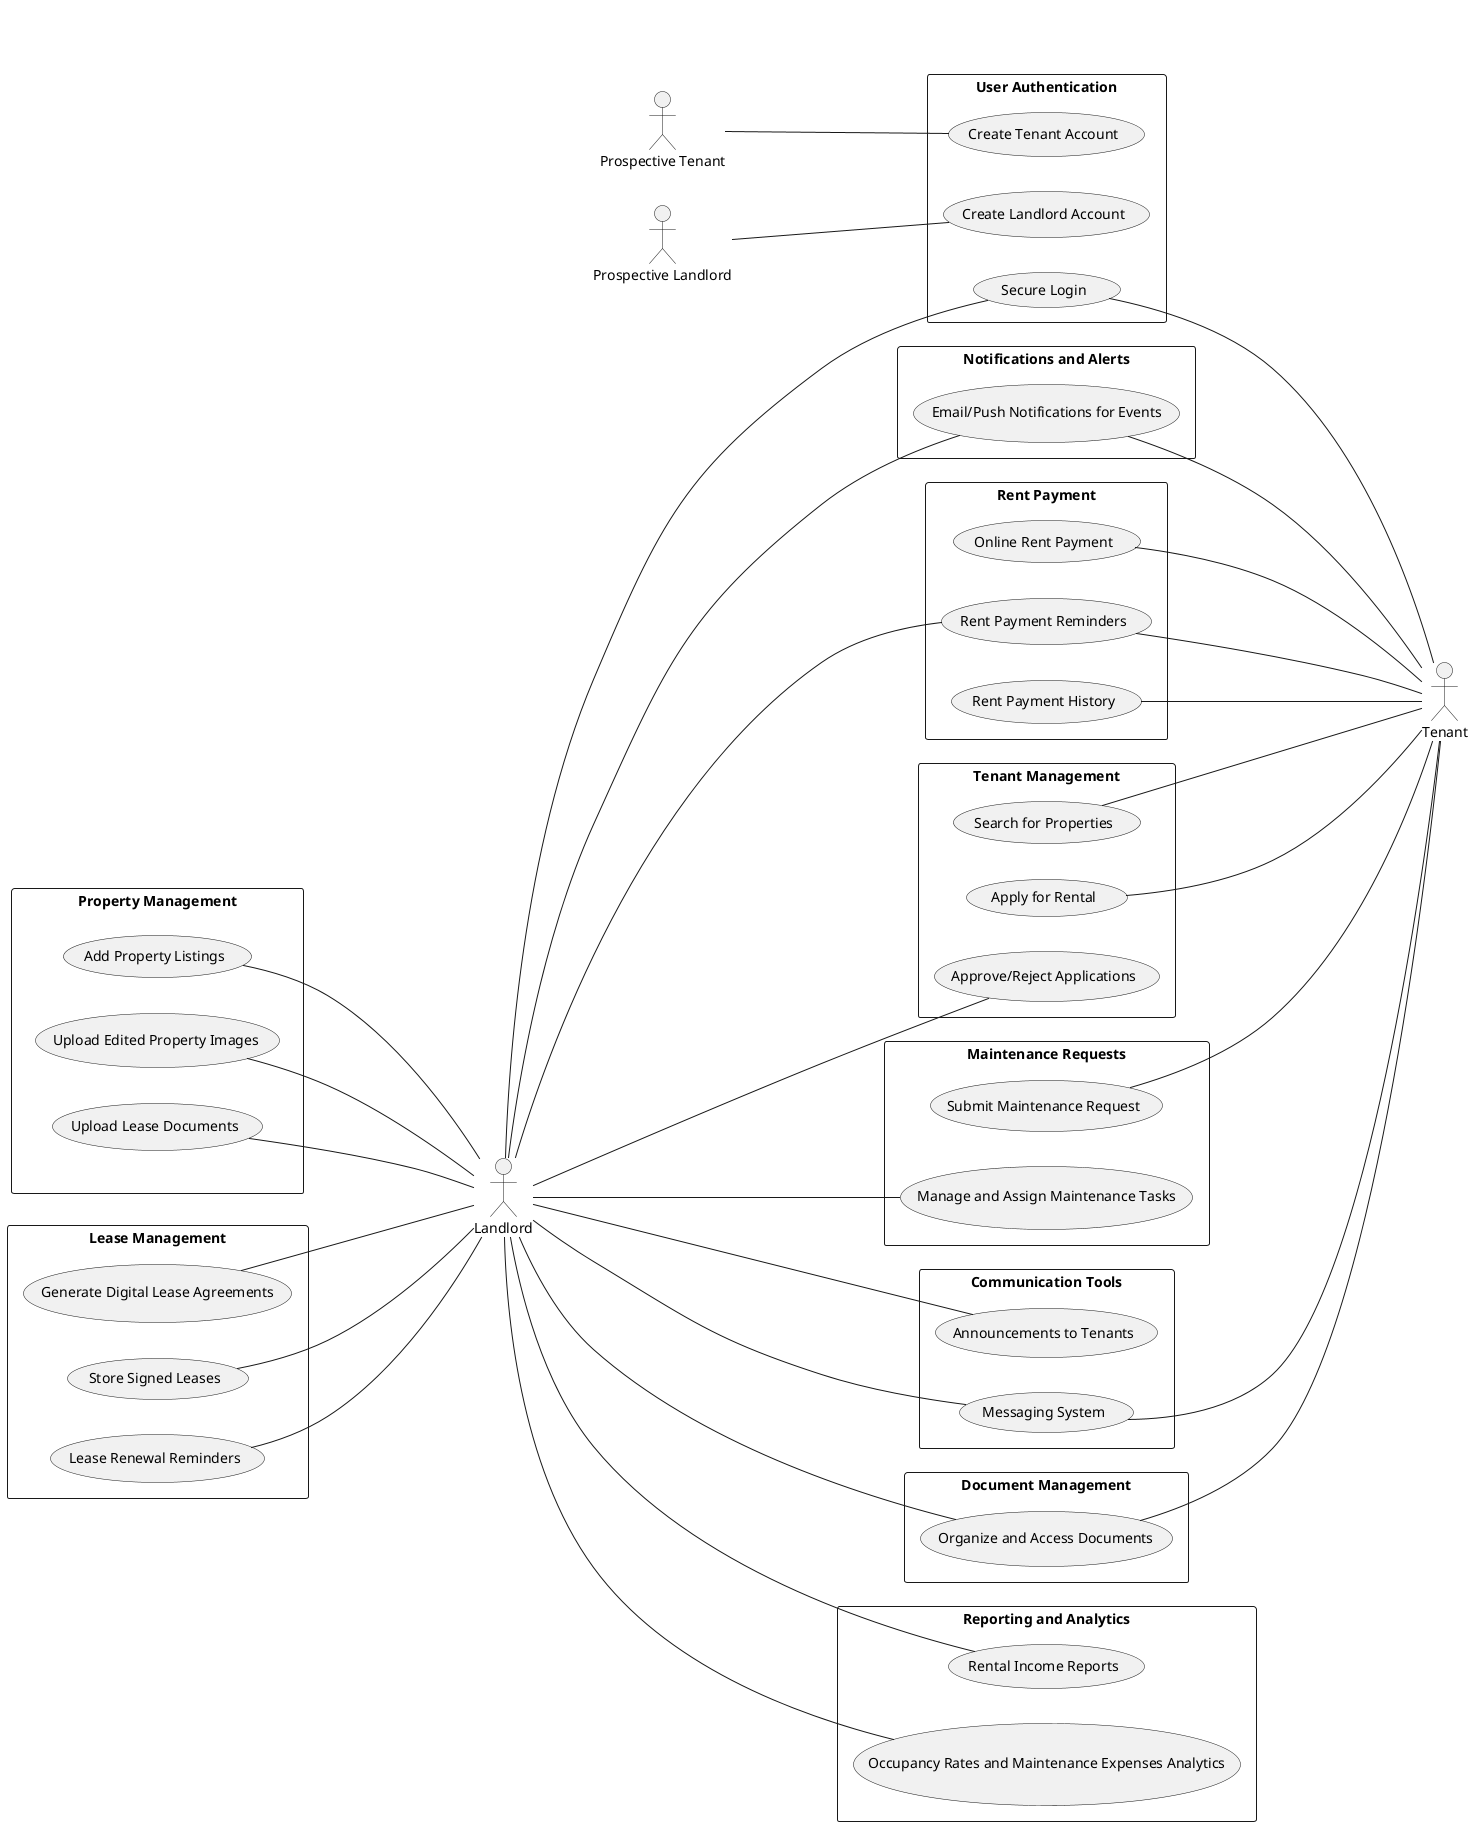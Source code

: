 @startuml

left to right direction
skinparam packageStyle rectangle

actor Landlord
actor Tenant
actor "Prospective Tenant" as ProspectiveTenant
actor "Prospective Landlord" as ProspectiveLandlord

together {
  ' landlord exclusive
  rectangle "Property Management" {
  (Add Property Listings) as AddProperties
  (Upload Edited Property Images) as UploadImages
  (Upload Lease Documents) as UploadDocuments
  }

  rectangle "Lease Management" {
    (Generate Digital Lease Agreements) as GenerateLeases
    (Store Signed Leases) as StoreLeases
    (Lease Renewal Reminders) as LeaseRenewalReminders
  }
}

together {
  ' shared
  rectangle "User Authentication" {
    (Create Landlord Account) as CreateLandlordAccount
    (Create Tenant Account) as CreateTenantAccount
    (Secure Login) as Login
  }

  rectangle "Rent Payment" {
    (Online Rent Payment) as MakeRentPayment
    (Rent Payment Reminders) as PaymentReminders
    (Rent Payment History) as PaymentHistory
  }

  rectangle "Tenant Management" {
    (Search for Properties) as SearchProperties
    (Apply for Rental) as ApplyRental
    (Approve/Reject Applications) as ReviewApplications
  }

  rectangle "Maintenance Requests" {
    (Submit Maintenance Request) as SubmitMaintenance
    (Manage and Assign Maintenance Tasks) as ManageMaintenance
  }

  rectangle "Communication Tools" {
    (Messaging System) as DirectMessaging
    (Announcements to Tenants) as BroadcastAnnouncements
  }

  rectangle "Document Management" {
    (Organize and Access Documents) as ManageDocuments
  }

  rectangle "Reporting and Analytics" {
    (Rental Income Reports) as GenerateIncomeReports
    (Occupancy Rates and Maintenance Expenses Analytics) as DataVisualization
  }
  
  rectangle "Notifications and Alerts" {
    (Email/Push Notifications for Events) as SendNotifications
  }
}

' add a few hidden links to force layout
Landlord -[hidden]-Tenant
"Property Management" ---[hidden]- Landlord

' shard block shared actions
' CreateAccount ---down- Tenant
Login ---down- Landlord
Login ---up- Tenant
PaymentReminders ---up- Landlord
PaymentReminders ---down- Tenant
ManageDocuments ---up- Landlord
ManageDocuments ---down- Tenant
SendNotifications ---up- Landlord
SendNotifications ---down- Tenant
DirectMessaging ---up- Landlord
DirectMessaging ---down- Tenant

' shared block landlord exclusive
ReviewApplications ---up- Landlord
ManageMaintenance ---up- Landlord
BroadcastAnnouncements ---up- Landlord
GenerateIncomeReports ---up- Landlord
DataVisualization ---up- Landlord

' shared block tenant exclusive
SearchProperties ---down- Tenant
ApplyRental ---down- Tenant
MakeRentPayment ---down- Tenant
PaymentHistory ---down- Tenant
SubmitMaintenance ---down- Tenant

' landlord exclusive blocks
AddProperties ---right- Landlord
UploadImages ---right- Landlord
UploadDocuments ---right- Landlord
GenerateLeases ---right- Landlord
StoreLeases ---right- Landlord
LeaseRenewalReminders ---right- Landlord

ProspectiveTenant --- CreateTenantAccount
ProspectiveLandlord --- CreateLandlordAccount
@enduml
